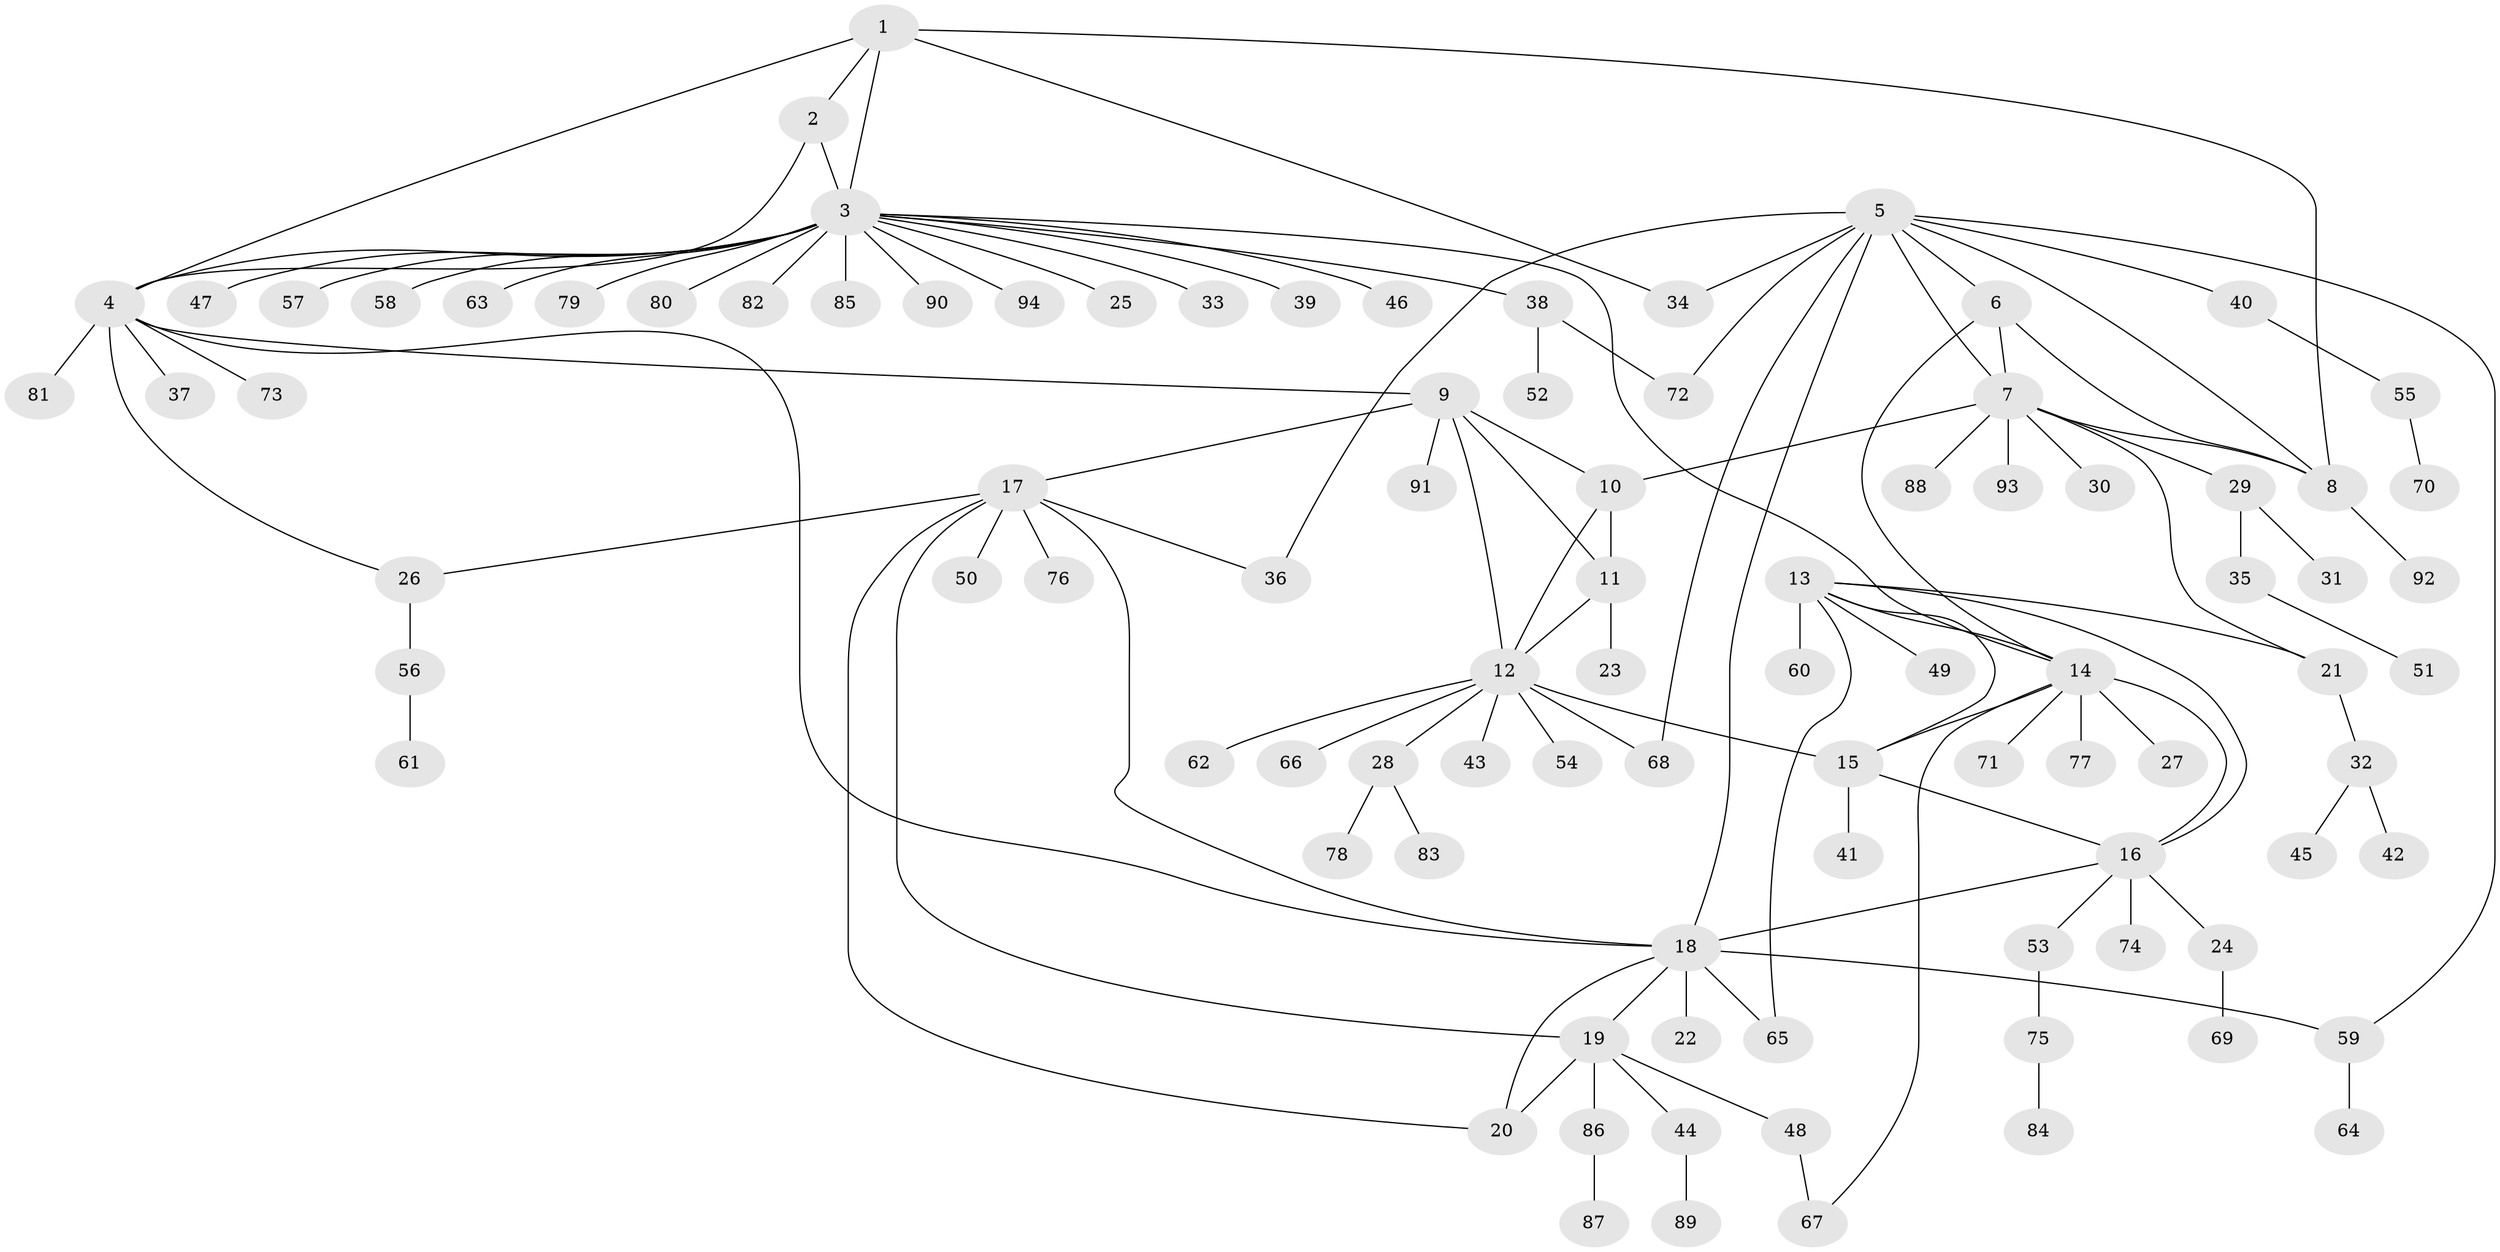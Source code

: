 // Generated by graph-tools (version 1.1) at 2025/02/03/09/25 03:02:37]
// undirected, 94 vertices, 123 edges
graph export_dot {
graph [start="1"]
  node [color=gray90,style=filled];
  1;
  2;
  3;
  4;
  5;
  6;
  7;
  8;
  9;
  10;
  11;
  12;
  13;
  14;
  15;
  16;
  17;
  18;
  19;
  20;
  21;
  22;
  23;
  24;
  25;
  26;
  27;
  28;
  29;
  30;
  31;
  32;
  33;
  34;
  35;
  36;
  37;
  38;
  39;
  40;
  41;
  42;
  43;
  44;
  45;
  46;
  47;
  48;
  49;
  50;
  51;
  52;
  53;
  54;
  55;
  56;
  57;
  58;
  59;
  60;
  61;
  62;
  63;
  64;
  65;
  66;
  67;
  68;
  69;
  70;
  71;
  72;
  73;
  74;
  75;
  76;
  77;
  78;
  79;
  80;
  81;
  82;
  83;
  84;
  85;
  86;
  87;
  88;
  89;
  90;
  91;
  92;
  93;
  94;
  1 -- 2;
  1 -- 3;
  1 -- 4;
  1 -- 8;
  1 -- 34;
  2 -- 3;
  2 -- 4;
  3 -- 4;
  3 -- 14;
  3 -- 25;
  3 -- 33;
  3 -- 38;
  3 -- 39;
  3 -- 46;
  3 -- 47;
  3 -- 57;
  3 -- 58;
  3 -- 63;
  3 -- 79;
  3 -- 80;
  3 -- 82;
  3 -- 85;
  3 -- 90;
  3 -- 94;
  4 -- 9;
  4 -- 18;
  4 -- 26;
  4 -- 37;
  4 -- 73;
  4 -- 81;
  5 -- 6;
  5 -- 7;
  5 -- 8;
  5 -- 18;
  5 -- 34;
  5 -- 36;
  5 -- 40;
  5 -- 59;
  5 -- 68;
  5 -- 72;
  6 -- 7;
  6 -- 8;
  6 -- 14;
  7 -- 8;
  7 -- 10;
  7 -- 21;
  7 -- 29;
  7 -- 30;
  7 -- 88;
  7 -- 93;
  8 -- 92;
  9 -- 10;
  9 -- 11;
  9 -- 12;
  9 -- 17;
  9 -- 91;
  10 -- 11;
  10 -- 12;
  11 -- 12;
  11 -- 23;
  12 -- 15;
  12 -- 28;
  12 -- 43;
  12 -- 54;
  12 -- 62;
  12 -- 66;
  12 -- 68;
  13 -- 14;
  13 -- 15;
  13 -- 16;
  13 -- 21;
  13 -- 49;
  13 -- 60;
  13 -- 65;
  14 -- 15;
  14 -- 16;
  14 -- 27;
  14 -- 67;
  14 -- 71;
  14 -- 77;
  15 -- 16;
  15 -- 41;
  16 -- 18;
  16 -- 24;
  16 -- 53;
  16 -- 74;
  17 -- 18;
  17 -- 19;
  17 -- 20;
  17 -- 26;
  17 -- 36;
  17 -- 50;
  17 -- 76;
  18 -- 19;
  18 -- 20;
  18 -- 22;
  18 -- 59;
  18 -- 65;
  19 -- 20;
  19 -- 44;
  19 -- 48;
  19 -- 86;
  21 -- 32;
  24 -- 69;
  26 -- 56;
  28 -- 78;
  28 -- 83;
  29 -- 31;
  29 -- 35;
  32 -- 42;
  32 -- 45;
  35 -- 51;
  38 -- 52;
  38 -- 72;
  40 -- 55;
  44 -- 89;
  48 -- 67;
  53 -- 75;
  55 -- 70;
  56 -- 61;
  59 -- 64;
  75 -- 84;
  86 -- 87;
}

